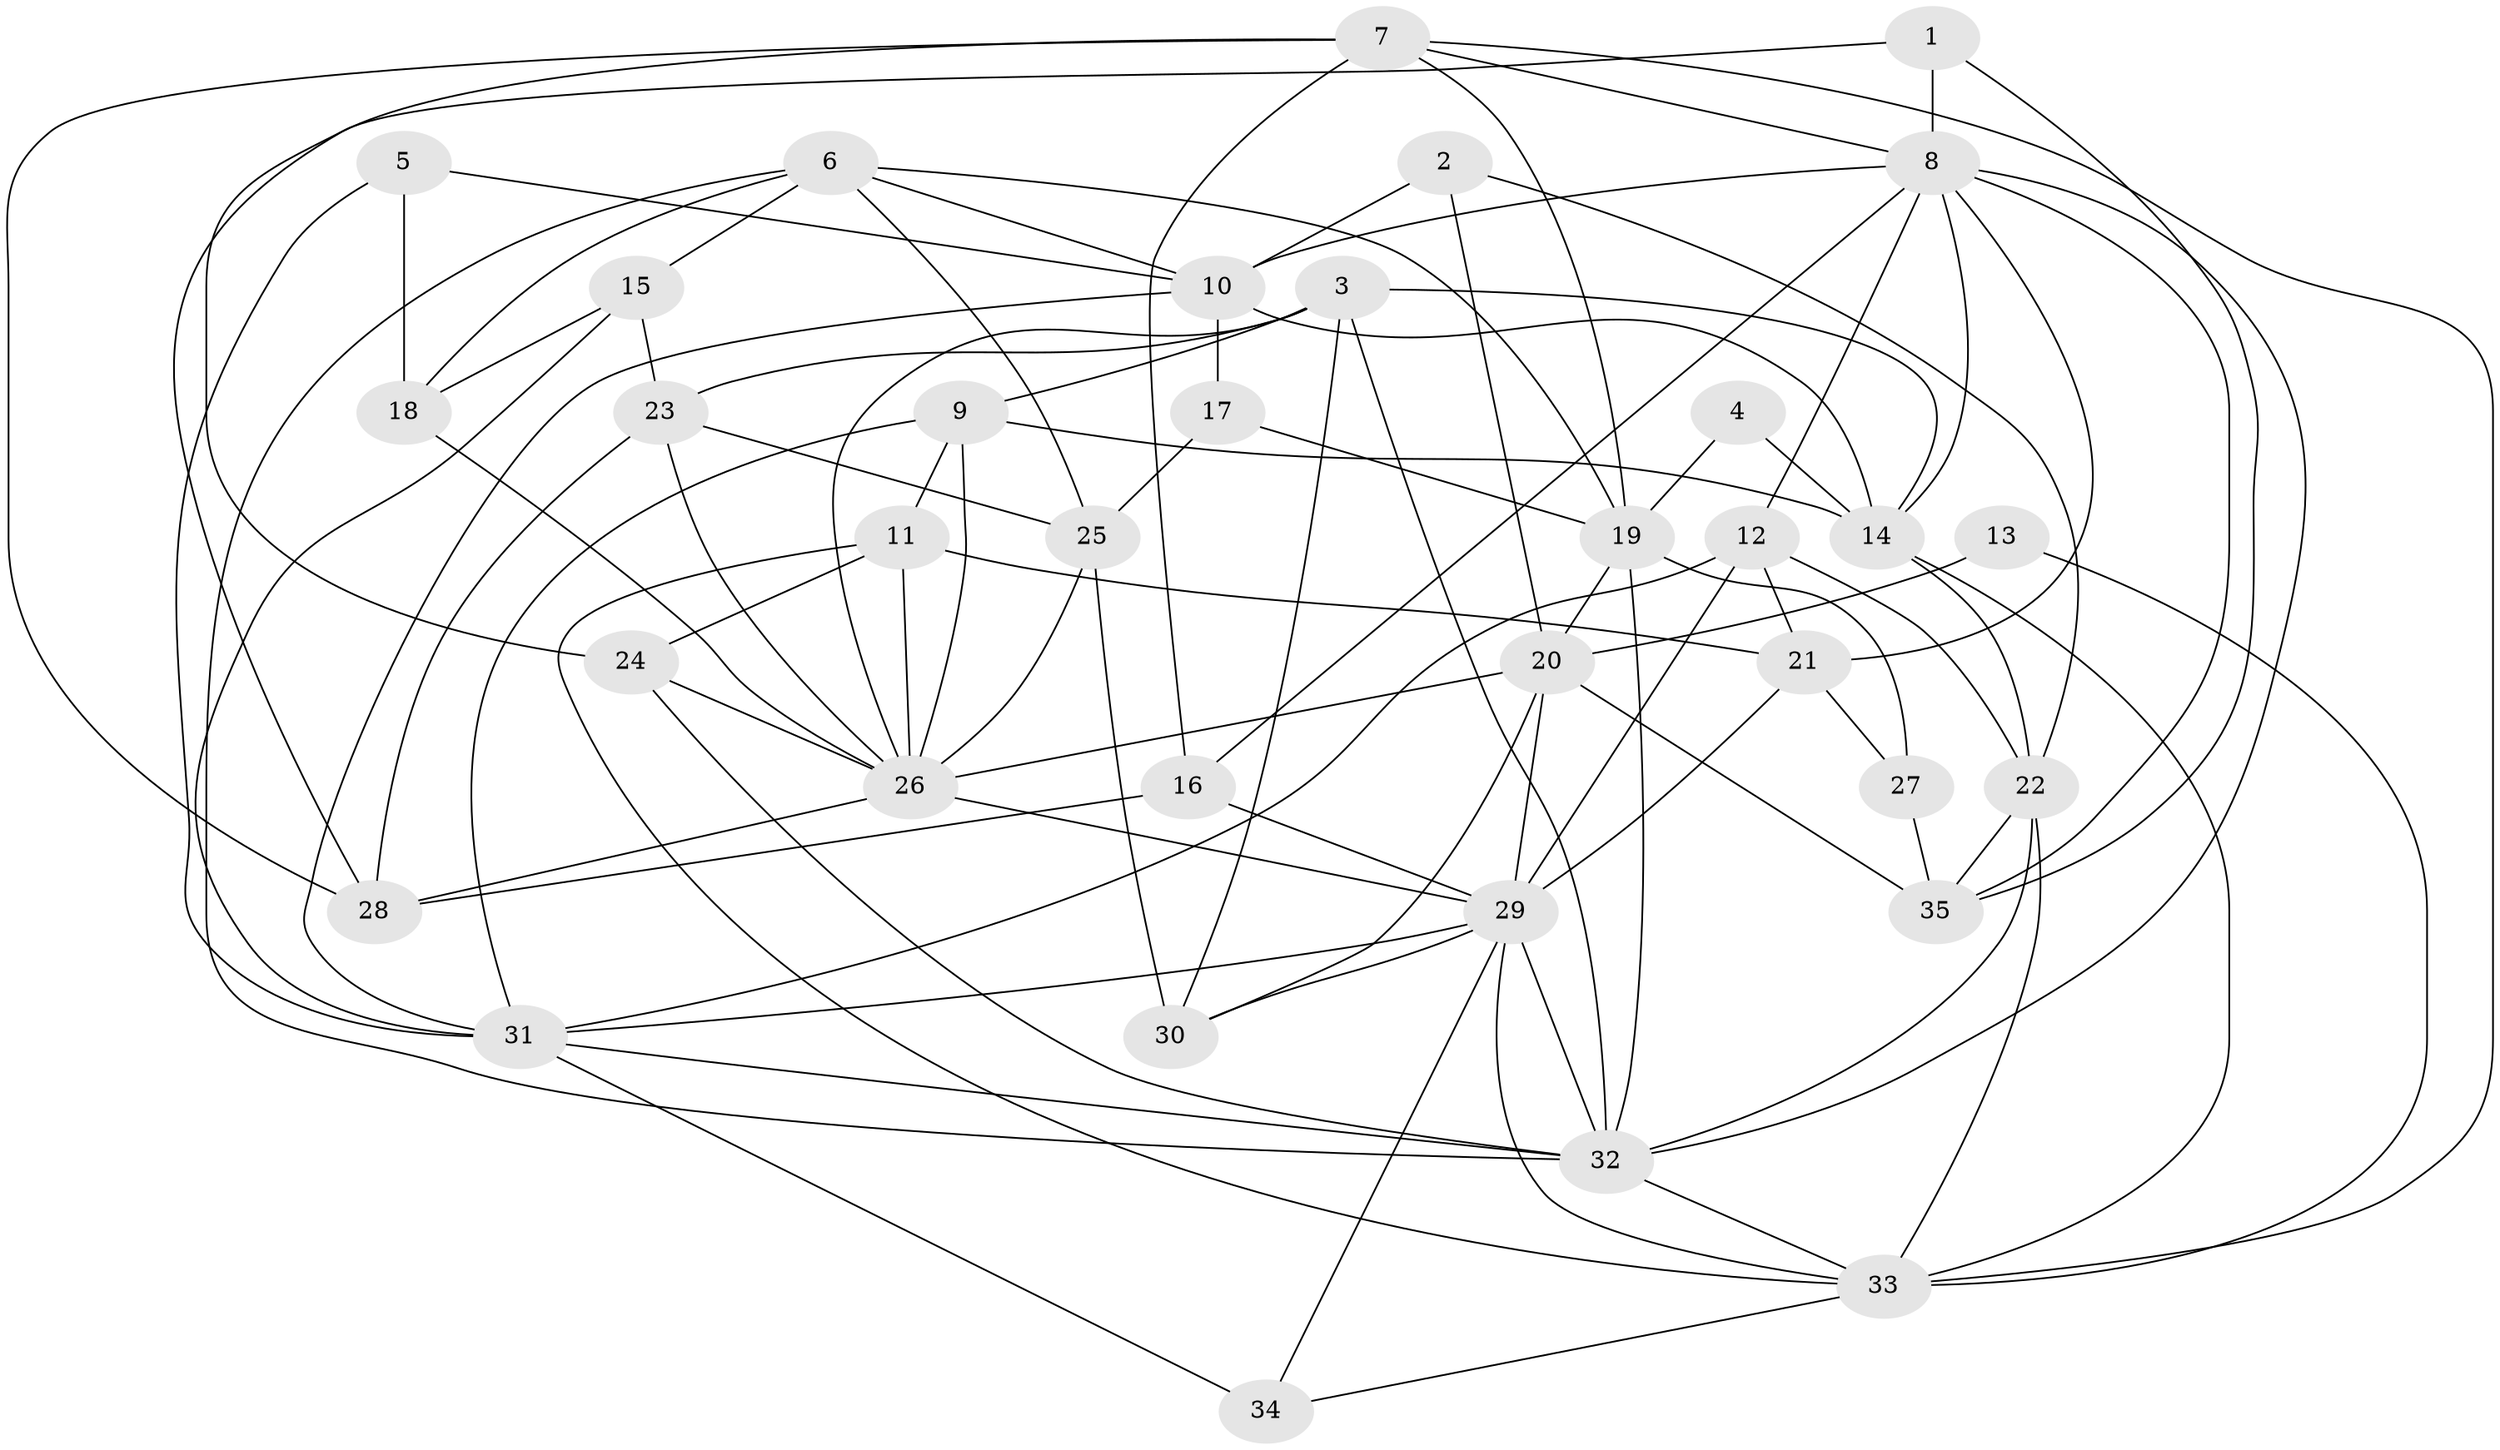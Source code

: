 // original degree distribution, {2: 0.11428571428571428, 5: 0.2, 3: 0.3142857142857143, 6: 0.07142857142857142, 4: 0.24285714285714285, 8: 0.02857142857142857, 7: 0.02857142857142857}
// Generated by graph-tools (version 1.1) at 2025/50/03/09/25 03:50:08]
// undirected, 35 vertices, 94 edges
graph export_dot {
graph [start="1"]
  node [color=gray90,style=filled];
  1;
  2;
  3;
  4;
  5;
  6;
  7;
  8;
  9;
  10;
  11;
  12;
  13;
  14;
  15;
  16;
  17;
  18;
  19;
  20;
  21;
  22;
  23;
  24;
  25;
  26;
  27;
  28;
  29;
  30;
  31;
  32;
  33;
  34;
  35;
  1 -- 8 [weight=1.0];
  1 -- 28 [weight=1.0];
  1 -- 35 [weight=1.0];
  2 -- 10 [weight=1.0];
  2 -- 20 [weight=1.0];
  2 -- 22 [weight=1.0];
  3 -- 9 [weight=1.0];
  3 -- 14 [weight=1.0];
  3 -- 23 [weight=1.0];
  3 -- 26 [weight=1.0];
  3 -- 30 [weight=1.0];
  3 -- 32 [weight=1.0];
  4 -- 14 [weight=1.0];
  4 -- 19 [weight=1.0];
  5 -- 10 [weight=1.0];
  5 -- 18 [weight=1.0];
  5 -- 31 [weight=1.0];
  6 -- 10 [weight=1.0];
  6 -- 15 [weight=1.0];
  6 -- 18 [weight=1.0];
  6 -- 19 [weight=1.0];
  6 -- 25 [weight=1.0];
  6 -- 32 [weight=1.0];
  7 -- 8 [weight=1.0];
  7 -- 16 [weight=1.0];
  7 -- 19 [weight=1.0];
  7 -- 24 [weight=1.0];
  7 -- 28 [weight=1.0];
  7 -- 33 [weight=1.0];
  8 -- 10 [weight=1.0];
  8 -- 12 [weight=2.0];
  8 -- 14 [weight=1.0];
  8 -- 16 [weight=1.0];
  8 -- 21 [weight=1.0];
  8 -- 32 [weight=1.0];
  8 -- 35 [weight=2.0];
  9 -- 11 [weight=1.0];
  9 -- 14 [weight=1.0];
  9 -- 26 [weight=1.0];
  9 -- 31 [weight=1.0];
  10 -- 14 [weight=1.0];
  10 -- 17 [weight=1.0];
  10 -- 31 [weight=1.0];
  11 -- 21 [weight=1.0];
  11 -- 24 [weight=1.0];
  11 -- 26 [weight=1.0];
  11 -- 33 [weight=1.0];
  12 -- 21 [weight=1.0];
  12 -- 22 [weight=1.0];
  12 -- 29 [weight=1.0];
  12 -- 31 [weight=1.0];
  13 -- 20 [weight=1.0];
  13 -- 33 [weight=1.0];
  14 -- 22 [weight=1.0];
  14 -- 33 [weight=1.0];
  15 -- 18 [weight=1.0];
  15 -- 23 [weight=1.0];
  15 -- 31 [weight=1.0];
  16 -- 28 [weight=1.0];
  16 -- 29 [weight=1.0];
  17 -- 19 [weight=1.0];
  17 -- 25 [weight=1.0];
  18 -- 26 [weight=1.0];
  19 -- 20 [weight=1.0];
  19 -- 27 [weight=1.0];
  19 -- 32 [weight=1.0];
  20 -- 26 [weight=1.0];
  20 -- 29 [weight=1.0];
  20 -- 30 [weight=1.0];
  20 -- 35 [weight=1.0];
  21 -- 27 [weight=2.0];
  21 -- 29 [weight=1.0];
  22 -- 32 [weight=1.0];
  22 -- 33 [weight=1.0];
  22 -- 35 [weight=1.0];
  23 -- 25 [weight=1.0];
  23 -- 26 [weight=1.0];
  23 -- 28 [weight=1.0];
  24 -- 26 [weight=1.0];
  24 -- 32 [weight=1.0];
  25 -- 26 [weight=1.0];
  25 -- 30 [weight=1.0];
  26 -- 28 [weight=2.0];
  26 -- 29 [weight=2.0];
  27 -- 35 [weight=1.0];
  29 -- 30 [weight=1.0];
  29 -- 31 [weight=1.0];
  29 -- 32 [weight=1.0];
  29 -- 33 [weight=1.0];
  29 -- 34 [weight=1.0];
  31 -- 32 [weight=1.0];
  31 -- 34 [weight=1.0];
  32 -- 33 [weight=1.0];
  33 -- 34 [weight=1.0];
}
